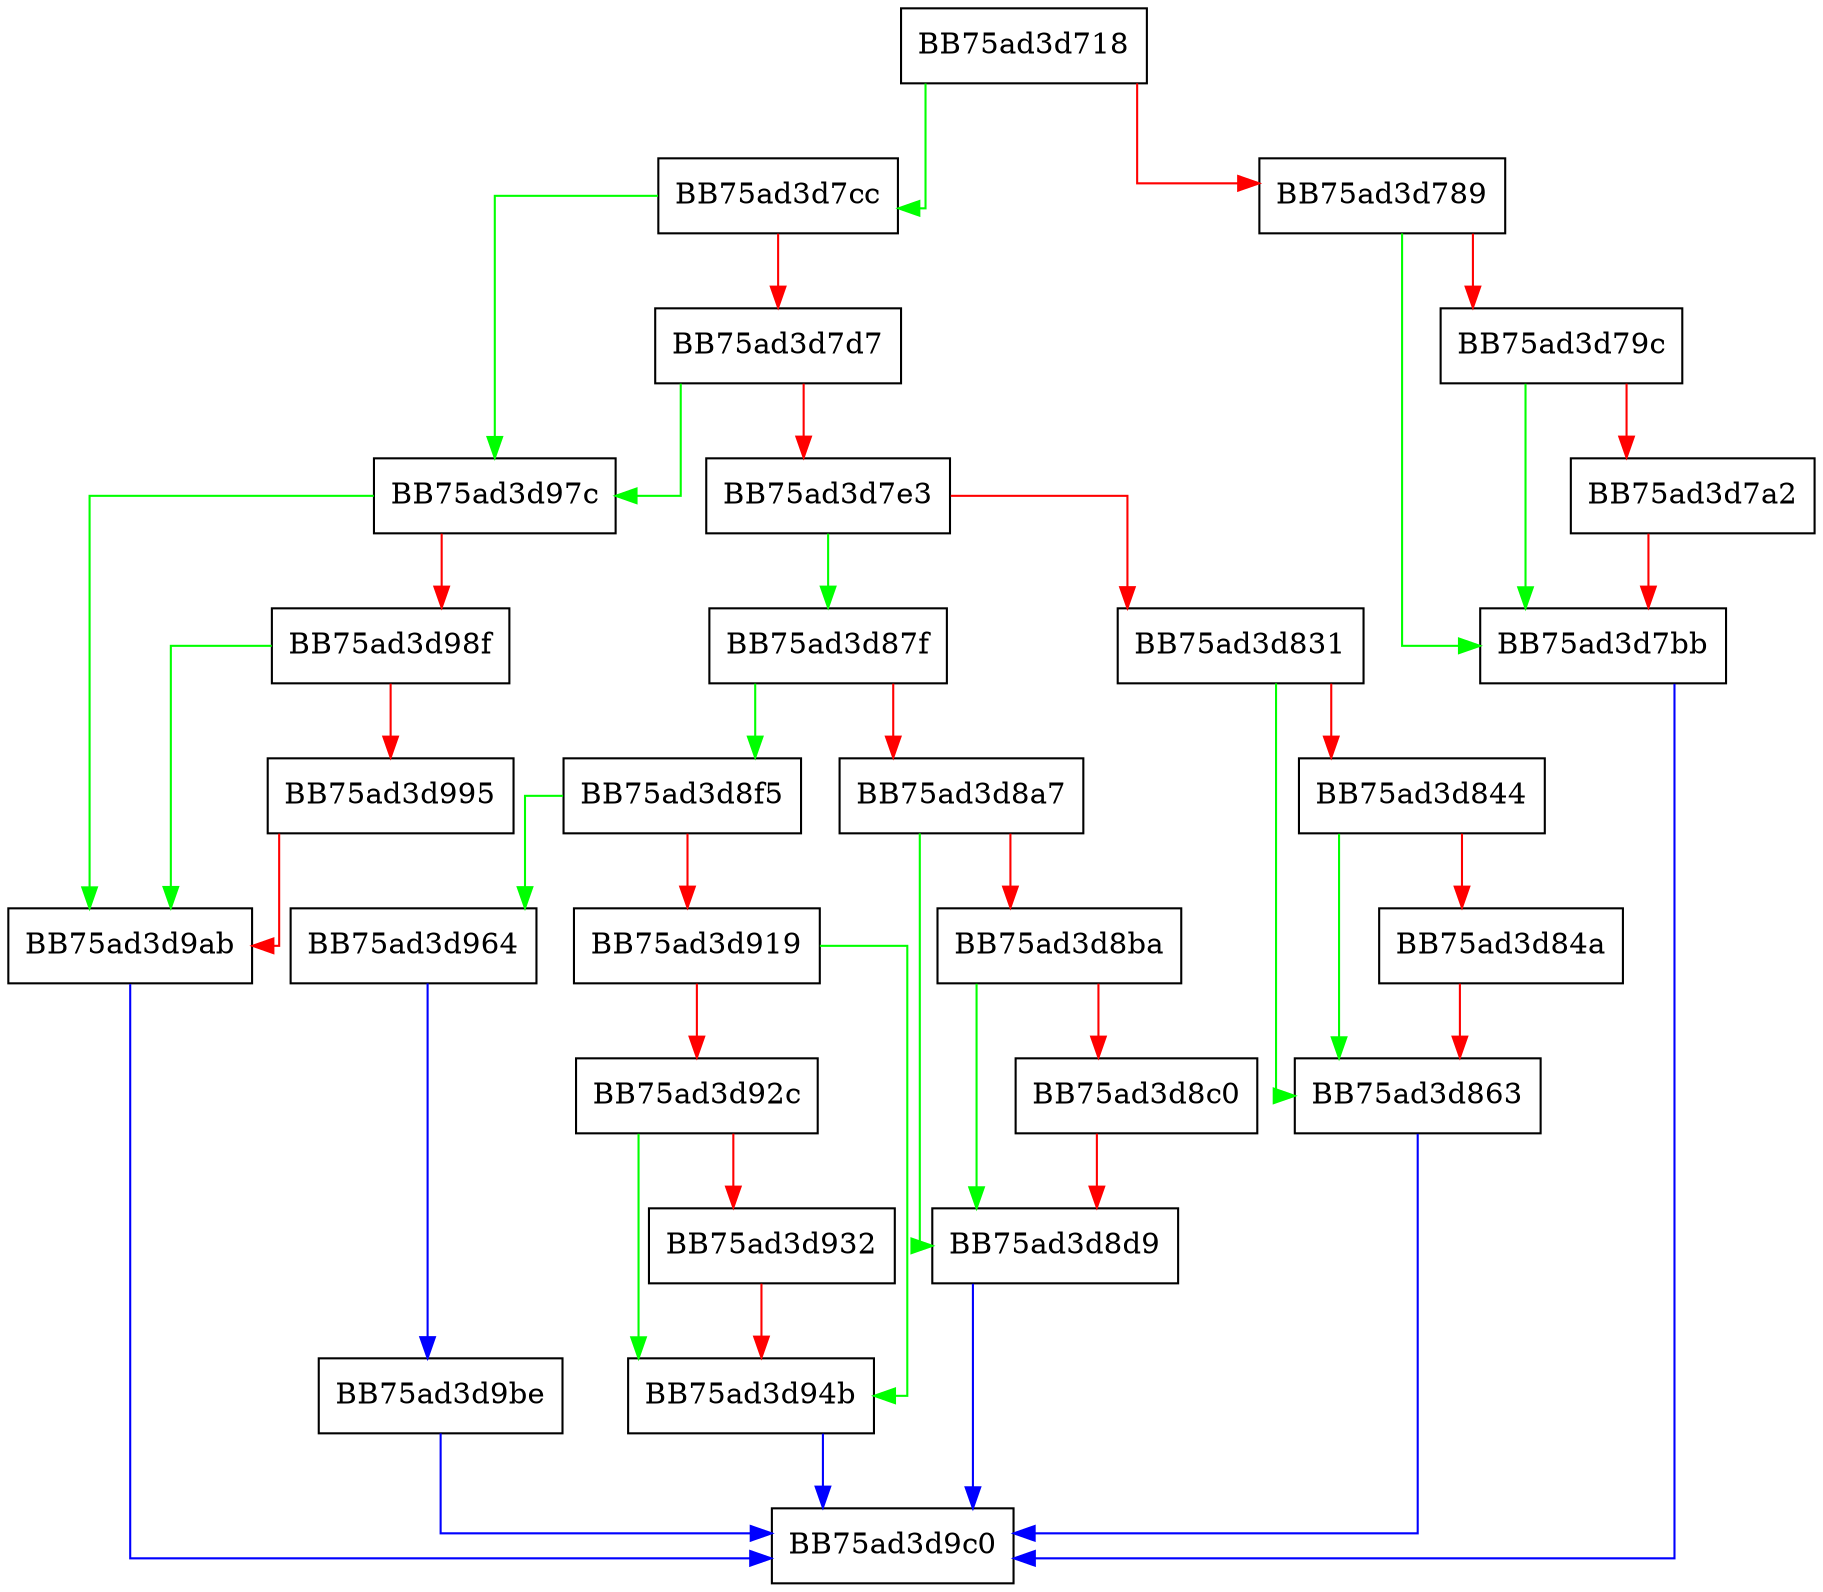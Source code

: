 digraph ObjectNameTypePreWin7 {
  node [shape="box"];
  graph [splines=ortho];
  BB75ad3d718 -> BB75ad3d7cc [color="green"];
  BB75ad3d718 -> BB75ad3d789 [color="red"];
  BB75ad3d789 -> BB75ad3d7bb [color="green"];
  BB75ad3d789 -> BB75ad3d79c [color="red"];
  BB75ad3d79c -> BB75ad3d7bb [color="green"];
  BB75ad3d79c -> BB75ad3d7a2 [color="red"];
  BB75ad3d7a2 -> BB75ad3d7bb [color="red"];
  BB75ad3d7bb -> BB75ad3d9c0 [color="blue"];
  BB75ad3d7cc -> BB75ad3d97c [color="green"];
  BB75ad3d7cc -> BB75ad3d7d7 [color="red"];
  BB75ad3d7d7 -> BB75ad3d97c [color="green"];
  BB75ad3d7d7 -> BB75ad3d7e3 [color="red"];
  BB75ad3d7e3 -> BB75ad3d87f [color="green"];
  BB75ad3d7e3 -> BB75ad3d831 [color="red"];
  BB75ad3d831 -> BB75ad3d863 [color="green"];
  BB75ad3d831 -> BB75ad3d844 [color="red"];
  BB75ad3d844 -> BB75ad3d863 [color="green"];
  BB75ad3d844 -> BB75ad3d84a [color="red"];
  BB75ad3d84a -> BB75ad3d863 [color="red"];
  BB75ad3d863 -> BB75ad3d9c0 [color="blue"];
  BB75ad3d87f -> BB75ad3d8f5 [color="green"];
  BB75ad3d87f -> BB75ad3d8a7 [color="red"];
  BB75ad3d8a7 -> BB75ad3d8d9 [color="green"];
  BB75ad3d8a7 -> BB75ad3d8ba [color="red"];
  BB75ad3d8ba -> BB75ad3d8d9 [color="green"];
  BB75ad3d8ba -> BB75ad3d8c0 [color="red"];
  BB75ad3d8c0 -> BB75ad3d8d9 [color="red"];
  BB75ad3d8d9 -> BB75ad3d9c0 [color="blue"];
  BB75ad3d8f5 -> BB75ad3d964 [color="green"];
  BB75ad3d8f5 -> BB75ad3d919 [color="red"];
  BB75ad3d919 -> BB75ad3d94b [color="green"];
  BB75ad3d919 -> BB75ad3d92c [color="red"];
  BB75ad3d92c -> BB75ad3d94b [color="green"];
  BB75ad3d92c -> BB75ad3d932 [color="red"];
  BB75ad3d932 -> BB75ad3d94b [color="red"];
  BB75ad3d94b -> BB75ad3d9c0 [color="blue"];
  BB75ad3d964 -> BB75ad3d9be [color="blue"];
  BB75ad3d97c -> BB75ad3d9ab [color="green"];
  BB75ad3d97c -> BB75ad3d98f [color="red"];
  BB75ad3d98f -> BB75ad3d9ab [color="green"];
  BB75ad3d98f -> BB75ad3d995 [color="red"];
  BB75ad3d995 -> BB75ad3d9ab [color="red"];
  BB75ad3d9ab -> BB75ad3d9c0 [color="blue"];
  BB75ad3d9be -> BB75ad3d9c0 [color="blue"];
}